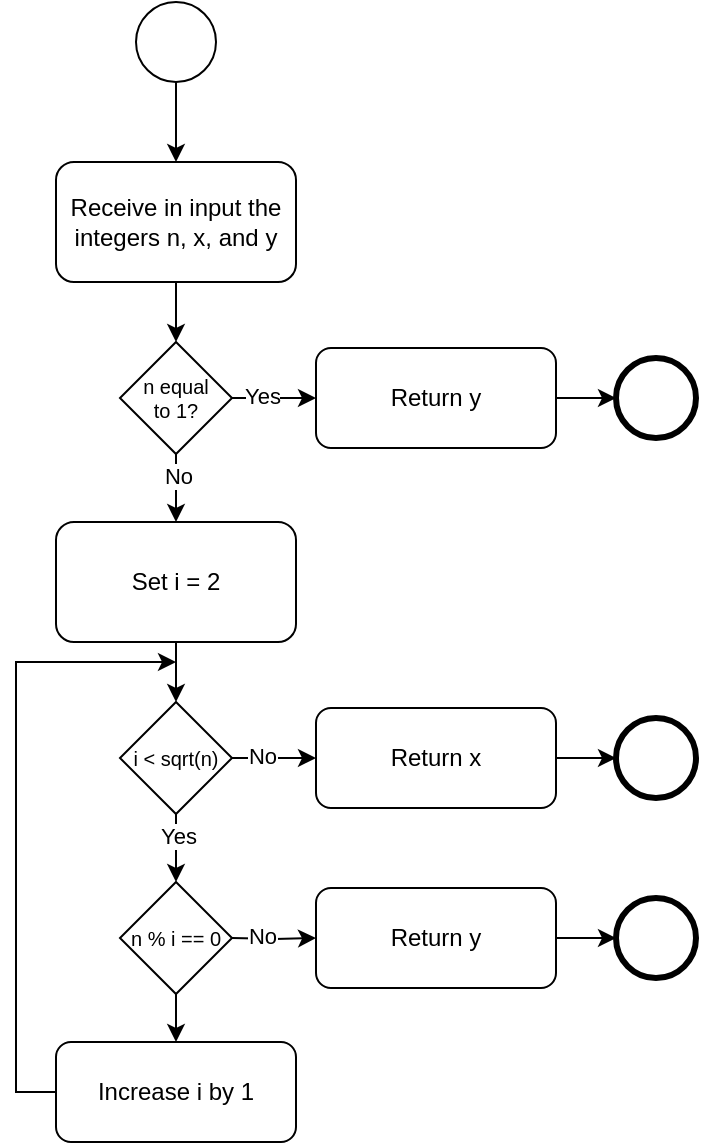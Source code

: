 <mxfile version="25.0.1">
  <diagram name="Page-1" id="gcOh2L13ghurHqlArtQZ">
    <mxGraphModel dx="683" dy="394" grid="1" gridSize="10" guides="1" tooltips="1" connect="1" arrows="1" fold="1" page="1" pageScale="1" pageWidth="827" pageHeight="1169" background="#ffffff" math="0" shadow="0">
      <root>
        <mxCell id="0" />
        <mxCell id="1" parent="0" />
        <mxCell id="VRNMHvbQ2h5_KSJw3uvR-1" value="" style="ellipse;whiteSpace=wrap;html=1;aspect=fixed;" parent="1" vertex="1">
          <mxGeometry x="280" y="200" width="40" height="40" as="geometry" />
        </mxCell>
        <mxCell id="VRNMHvbQ2h5_KSJw3uvR-5" value="" style="ellipse;whiteSpace=wrap;html=1;aspect=fixed;strokeWidth=3;" parent="1" vertex="1">
          <mxGeometry x="520" y="558" width="40" height="40" as="geometry" />
        </mxCell>
        <mxCell id="VRNMHvbQ2h5_KSJw3uvR-6" value="" style="endArrow=classic;html=1;rounded=0;exitX=0.5;exitY=1;exitDx=0;exitDy=0;entryX=0.5;entryY=0;entryDx=0;entryDy=0;" parent="1" source="VRNMHvbQ2h5_KSJw3uvR-1" target="EzXm6HOJ7XlxfIWs7UAr-1" edge="1">
          <mxGeometry width="50" height="50" relative="1" as="geometry">
            <mxPoint x="390" y="450" as="sourcePoint" />
            <mxPoint x="392" y="238" as="targetPoint" />
          </mxGeometry>
        </mxCell>
        <mxCell id="EzXm6HOJ7XlxfIWs7UAr-3" style="edgeStyle=orthogonalEdgeStyle;rounded=0;orthogonalLoop=1;jettySize=auto;html=1;exitX=0.5;exitY=1;exitDx=0;exitDy=0;entryX=0.5;entryY=0;entryDx=0;entryDy=0;" edge="1" parent="1" target="EzXm6HOJ7XlxfIWs7UAr-2">
          <mxGeometry relative="1" as="geometry">
            <mxPoint x="300" y="520" as="sourcePoint" />
          </mxGeometry>
        </mxCell>
        <mxCell id="EzXm6HOJ7XlxfIWs7UAr-15" style="edgeStyle=orthogonalEdgeStyle;rounded=0;orthogonalLoop=1;jettySize=auto;html=1;exitX=0.5;exitY=1;exitDx=0;exitDy=0;" edge="1" parent="1" source="EzXm6HOJ7XlxfIWs7UAr-1">
          <mxGeometry relative="1" as="geometry">
            <mxPoint x="300" y="370" as="targetPoint" />
          </mxGeometry>
        </mxCell>
        <mxCell id="EzXm6HOJ7XlxfIWs7UAr-1" value="Receive in input the integers n, x, and y" style="rounded=1;whiteSpace=wrap;html=1;" vertex="1" parent="1">
          <mxGeometry x="240" y="280" width="120" height="60" as="geometry" />
        </mxCell>
        <mxCell id="EzXm6HOJ7XlxfIWs7UAr-6" style="edgeStyle=orthogonalEdgeStyle;rounded=0;orthogonalLoop=1;jettySize=auto;html=1;exitX=1;exitY=0.5;exitDx=0;exitDy=0;entryX=0;entryY=0.5;entryDx=0;entryDy=0;" edge="1" parent="1" source="EzXm6HOJ7XlxfIWs7UAr-2" target="EzXm6HOJ7XlxfIWs7UAr-4">
          <mxGeometry relative="1" as="geometry" />
        </mxCell>
        <mxCell id="EzXm6HOJ7XlxfIWs7UAr-7" value="No" style="edgeLabel;html=1;align=center;verticalAlign=middle;resizable=0;points=[];" vertex="1" connectable="0" parent="EzXm6HOJ7XlxfIWs7UAr-6">
          <mxGeometry x="-0.497" y="1" relative="1" as="geometry">
            <mxPoint x="4" as="offset" />
          </mxGeometry>
        </mxCell>
        <mxCell id="EzXm6HOJ7XlxfIWs7UAr-8" style="edgeStyle=orthogonalEdgeStyle;rounded=0;orthogonalLoop=1;jettySize=auto;html=1;exitX=0.5;exitY=1;exitDx=0;exitDy=0;" edge="1" parent="1" source="EzXm6HOJ7XlxfIWs7UAr-2">
          <mxGeometry relative="1" as="geometry">
            <mxPoint x="300" y="640" as="targetPoint" />
          </mxGeometry>
        </mxCell>
        <mxCell id="EzXm6HOJ7XlxfIWs7UAr-10" value="Yes" style="edgeLabel;html=1;align=center;verticalAlign=middle;resizable=0;points=[];" vertex="1" connectable="0" parent="EzXm6HOJ7XlxfIWs7UAr-8">
          <mxGeometry x="-0.384" y="1" relative="1" as="geometry">
            <mxPoint as="offset" />
          </mxGeometry>
        </mxCell>
        <mxCell id="EzXm6HOJ7XlxfIWs7UAr-2" value="i &amp;lt; sqrt(n)" style="rhombus;whiteSpace=wrap;html=1;fontSize=10;" vertex="1" parent="1">
          <mxGeometry x="272" y="550" width="56" height="56" as="geometry" />
        </mxCell>
        <mxCell id="EzXm6HOJ7XlxfIWs7UAr-11" style="edgeStyle=orthogonalEdgeStyle;rounded=0;orthogonalLoop=1;jettySize=auto;html=1;exitX=1;exitY=0.5;exitDx=0;exitDy=0;entryX=0;entryY=0.5;entryDx=0;entryDy=0;" edge="1" parent="1" source="EzXm6HOJ7XlxfIWs7UAr-4" target="VRNMHvbQ2h5_KSJw3uvR-5">
          <mxGeometry relative="1" as="geometry" />
        </mxCell>
        <mxCell id="EzXm6HOJ7XlxfIWs7UAr-4" value="Return x" style="rounded=1;whiteSpace=wrap;html=1;" vertex="1" parent="1">
          <mxGeometry x="370" y="553" width="120" height="50" as="geometry" />
        </mxCell>
        <mxCell id="EzXm6HOJ7XlxfIWs7UAr-31" style="edgeStyle=orthogonalEdgeStyle;rounded=0;orthogonalLoop=1;jettySize=auto;html=1;exitX=0;exitY=0.5;exitDx=0;exitDy=0;" edge="1" parent="1" source="EzXm6HOJ7XlxfIWs7UAr-5">
          <mxGeometry relative="1" as="geometry">
            <mxPoint x="300" y="530" as="targetPoint" />
            <Array as="points">
              <mxPoint x="220" y="745" />
              <mxPoint x="220" y="530" />
            </Array>
          </mxGeometry>
        </mxCell>
        <mxCell id="EzXm6HOJ7XlxfIWs7UAr-5" value="Increase i by 1" style="rounded=1;whiteSpace=wrap;html=1;" vertex="1" parent="1">
          <mxGeometry x="240" y="720" width="120" height="50" as="geometry" />
        </mxCell>
        <mxCell id="EzXm6HOJ7XlxfIWs7UAr-14" value="Set i = 2" style="rounded=1;whiteSpace=wrap;html=1;" vertex="1" parent="1">
          <mxGeometry x="240" y="460" width="120" height="60" as="geometry" />
        </mxCell>
        <mxCell id="EzXm6HOJ7XlxfIWs7UAr-16" value="" style="ellipse;whiteSpace=wrap;html=1;aspect=fixed;strokeWidth=3;" vertex="1" parent="1">
          <mxGeometry x="520" y="378" width="40" height="40" as="geometry" />
        </mxCell>
        <mxCell id="EzXm6HOJ7XlxfIWs7UAr-17" style="edgeStyle=orthogonalEdgeStyle;rounded=0;orthogonalLoop=1;jettySize=auto;html=1;exitX=1;exitY=0.5;exitDx=0;exitDy=0;entryX=0;entryY=0.5;entryDx=0;entryDy=0;" edge="1" parent="1" source="EzXm6HOJ7XlxfIWs7UAr-21" target="EzXm6HOJ7XlxfIWs7UAr-23">
          <mxGeometry relative="1" as="geometry" />
        </mxCell>
        <mxCell id="EzXm6HOJ7XlxfIWs7UAr-18" value="Yes" style="edgeLabel;html=1;align=center;verticalAlign=middle;resizable=0;points=[];" vertex="1" connectable="0" parent="EzXm6HOJ7XlxfIWs7UAr-17">
          <mxGeometry x="-0.497" y="1" relative="1" as="geometry">
            <mxPoint x="4" as="offset" />
          </mxGeometry>
        </mxCell>
        <mxCell id="EzXm6HOJ7XlxfIWs7UAr-19" style="edgeStyle=orthogonalEdgeStyle;rounded=0;orthogonalLoop=1;jettySize=auto;html=1;exitX=0.5;exitY=1;exitDx=0;exitDy=0;entryX=0.5;entryY=0;entryDx=0;entryDy=0;" edge="1" parent="1" source="EzXm6HOJ7XlxfIWs7UAr-21">
          <mxGeometry relative="1" as="geometry">
            <mxPoint x="300" y="460" as="targetPoint" />
          </mxGeometry>
        </mxCell>
        <mxCell id="EzXm6HOJ7XlxfIWs7UAr-20" value="No" style="edgeLabel;html=1;align=center;verticalAlign=middle;resizable=0;points=[];" vertex="1" connectable="0" parent="EzXm6HOJ7XlxfIWs7UAr-19">
          <mxGeometry x="-0.384" y="1" relative="1" as="geometry">
            <mxPoint as="offset" />
          </mxGeometry>
        </mxCell>
        <mxCell id="EzXm6HOJ7XlxfIWs7UAr-21" value="n equal&lt;div&gt;to 1?&lt;/div&gt;" style="rhombus;whiteSpace=wrap;html=1;fontSize=10;" vertex="1" parent="1">
          <mxGeometry x="272" y="370" width="56" height="56" as="geometry" />
        </mxCell>
        <mxCell id="EzXm6HOJ7XlxfIWs7UAr-22" style="edgeStyle=orthogonalEdgeStyle;rounded=0;orthogonalLoop=1;jettySize=auto;html=1;exitX=1;exitY=0.5;exitDx=0;exitDy=0;entryX=0;entryY=0.5;entryDx=0;entryDy=0;" edge="1" parent="1" source="EzXm6HOJ7XlxfIWs7UAr-23" target="EzXm6HOJ7XlxfIWs7UAr-16">
          <mxGeometry relative="1" as="geometry" />
        </mxCell>
        <mxCell id="EzXm6HOJ7XlxfIWs7UAr-23" value="Return y" style="rounded=1;whiteSpace=wrap;html=1;" vertex="1" parent="1">
          <mxGeometry x="370" y="373" width="120" height="50" as="geometry" />
        </mxCell>
        <mxCell id="EzXm6HOJ7XlxfIWs7UAr-30" style="edgeStyle=orthogonalEdgeStyle;rounded=0;orthogonalLoop=1;jettySize=auto;html=1;exitX=0.5;exitY=1;exitDx=0;exitDy=0;entryX=0.5;entryY=0;entryDx=0;entryDy=0;" edge="1" parent="1" source="EzXm6HOJ7XlxfIWs7UAr-24" target="EzXm6HOJ7XlxfIWs7UAr-5">
          <mxGeometry relative="1" as="geometry" />
        </mxCell>
        <mxCell id="EzXm6HOJ7XlxfIWs7UAr-24" value="n % i == 0" style="rhombus;whiteSpace=wrap;html=1;fontSize=10;" vertex="1" parent="1">
          <mxGeometry x="272" y="640" width="56" height="56" as="geometry" />
        </mxCell>
        <mxCell id="EzXm6HOJ7XlxfIWs7UAr-25" value="" style="ellipse;whiteSpace=wrap;html=1;aspect=fixed;strokeWidth=3;" vertex="1" parent="1">
          <mxGeometry x="520" y="648" width="40" height="40" as="geometry" />
        </mxCell>
        <mxCell id="EzXm6HOJ7XlxfIWs7UAr-26" style="edgeStyle=orthogonalEdgeStyle;rounded=0;orthogonalLoop=1;jettySize=auto;html=1;exitX=1;exitY=0.5;exitDx=0;exitDy=0;entryX=0;entryY=0.5;entryDx=0;entryDy=0;" edge="1" parent="1" target="EzXm6HOJ7XlxfIWs7UAr-29">
          <mxGeometry relative="1" as="geometry">
            <mxPoint x="328" y="668" as="sourcePoint" />
          </mxGeometry>
        </mxCell>
        <mxCell id="EzXm6HOJ7XlxfIWs7UAr-27" value="No" style="edgeLabel;html=1;align=center;verticalAlign=middle;resizable=0;points=[];" vertex="1" connectable="0" parent="EzXm6HOJ7XlxfIWs7UAr-26">
          <mxGeometry x="-0.497" y="1" relative="1" as="geometry">
            <mxPoint x="4" as="offset" />
          </mxGeometry>
        </mxCell>
        <mxCell id="EzXm6HOJ7XlxfIWs7UAr-28" style="edgeStyle=orthogonalEdgeStyle;rounded=0;orthogonalLoop=1;jettySize=auto;html=1;exitX=1;exitY=0.5;exitDx=0;exitDy=0;entryX=0;entryY=0.5;entryDx=0;entryDy=0;" edge="1" parent="1" source="EzXm6HOJ7XlxfIWs7UAr-29" target="EzXm6HOJ7XlxfIWs7UAr-25">
          <mxGeometry relative="1" as="geometry" />
        </mxCell>
        <mxCell id="EzXm6HOJ7XlxfIWs7UAr-29" value="Return y" style="rounded=1;whiteSpace=wrap;html=1;" vertex="1" parent="1">
          <mxGeometry x="370" y="643" width="120" height="50" as="geometry" />
        </mxCell>
      </root>
    </mxGraphModel>
  </diagram>
</mxfile>
